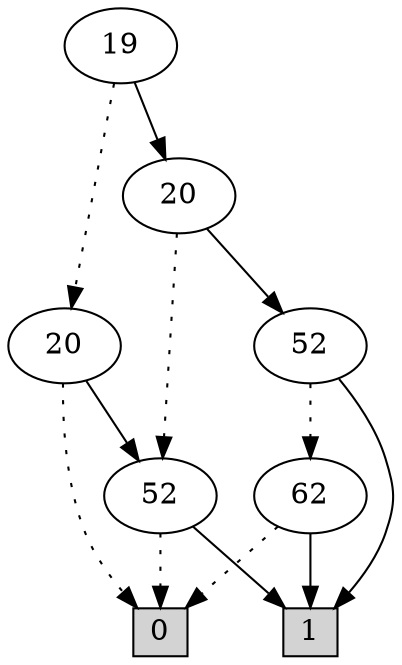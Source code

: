 digraph G {
0 [shape=box, label="0", style=filled, shape=box, height=0.3, width=0.3];
1 [shape=box, label="1", style=filled, shape=box, height=0.3, width=0.3];
4018 [label="19"];
4018 -> 4006 [style=dotted];
4018 -> 4017 [style=filled];
4006 [label="20"];
4006 -> 0 [style=dotted];
4006 -> 106 [style=filled];
106 [label="52"];
106 -> 0 [style=dotted];
106 -> 1 [style=filled];
4017 [label="20"];
4017 -> 106 [style=dotted];
4017 -> 4016 [style=filled];
4016 [label="52"];
4016 -> 126 [style=dotted];
4016 -> 1 [style=filled];
126 [label="62"];
126 -> 0 [style=dotted];
126 -> 1 [style=filled];
}
